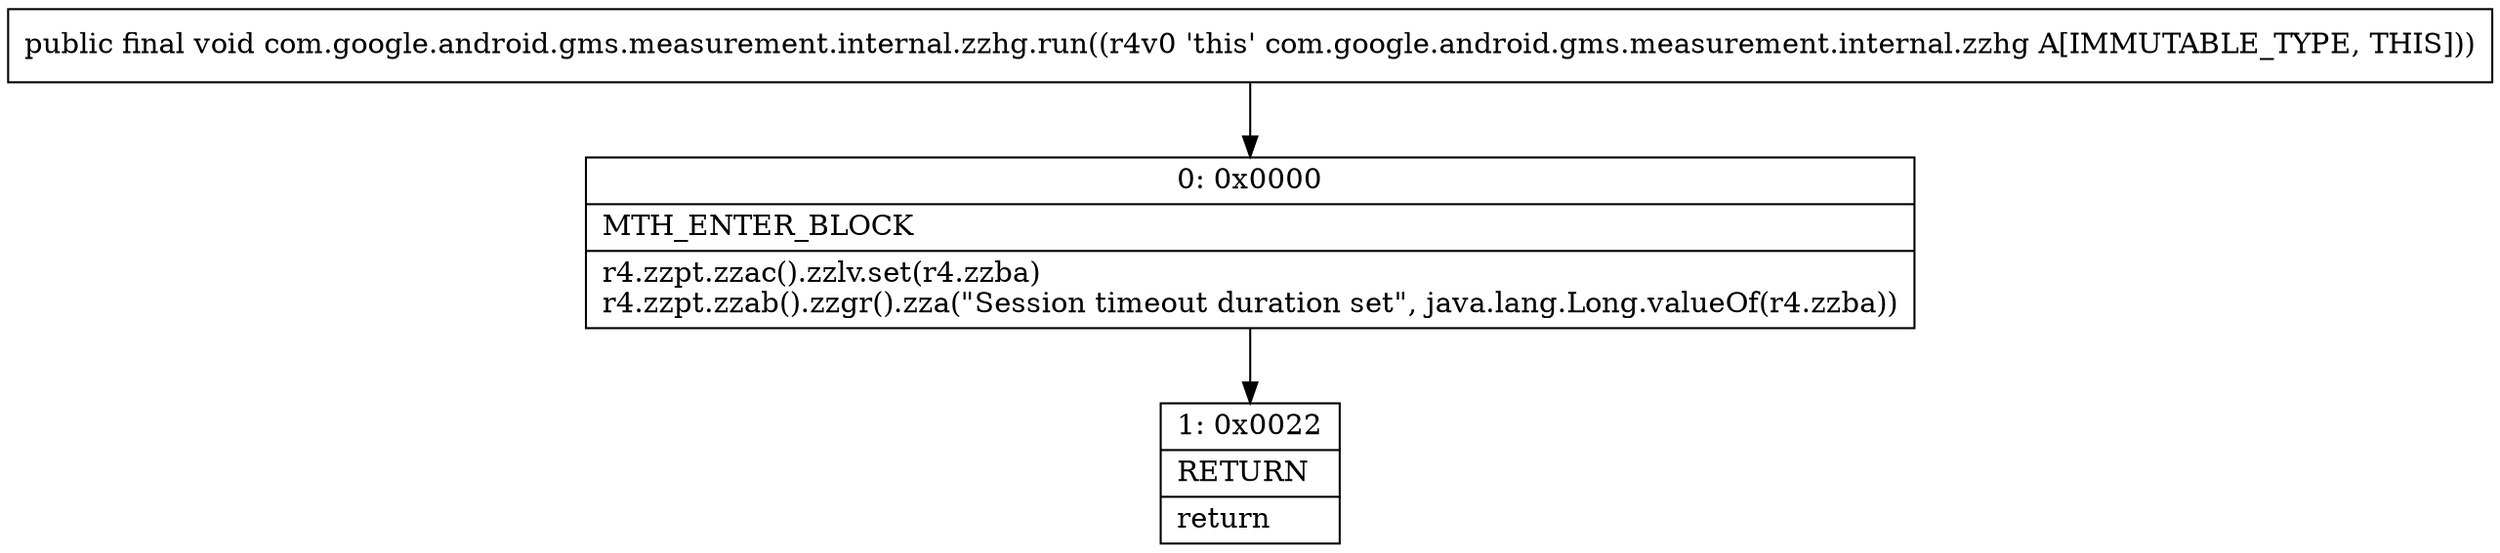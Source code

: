digraph "CFG forcom.google.android.gms.measurement.internal.zzhg.run()V" {
Node_0 [shape=record,label="{0\:\ 0x0000|MTH_ENTER_BLOCK\l|r4.zzpt.zzac().zzlv.set(r4.zzba)\lr4.zzpt.zzab().zzgr().zza(\"Session timeout duration set\", java.lang.Long.valueOf(r4.zzba))\l}"];
Node_1 [shape=record,label="{1\:\ 0x0022|RETURN\l|return\l}"];
MethodNode[shape=record,label="{public final void com.google.android.gms.measurement.internal.zzhg.run((r4v0 'this' com.google.android.gms.measurement.internal.zzhg A[IMMUTABLE_TYPE, THIS])) }"];
MethodNode -> Node_0;
Node_0 -> Node_1;
}

